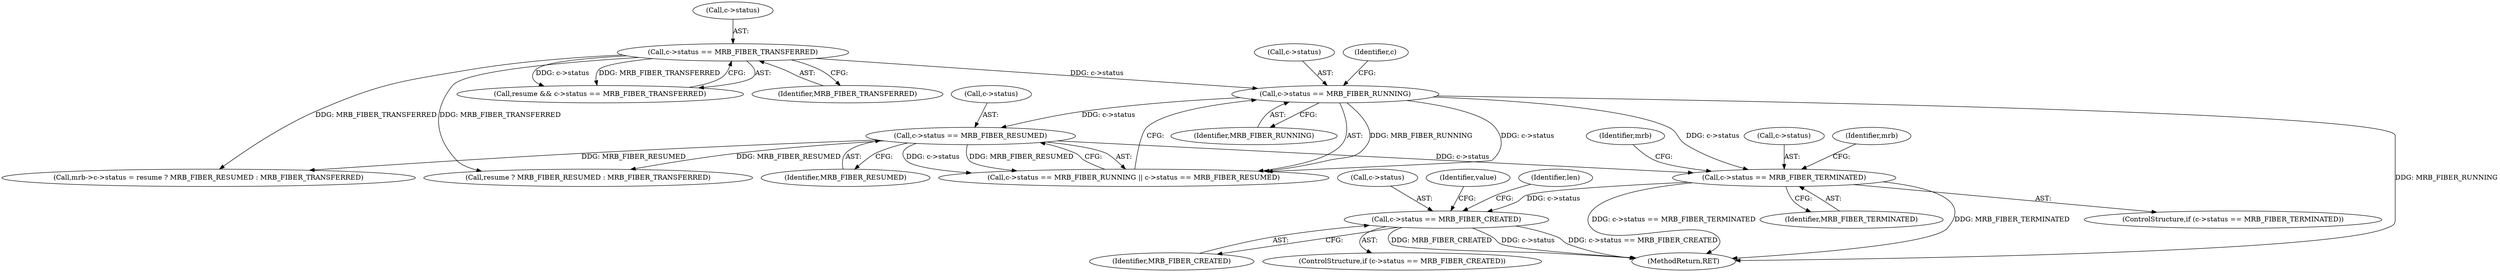 digraph "0_mruby_778500563a9f7ceba996937dc886bd8cde29b42b@pointer" {
"1000195" [label="(Call,c->status == MRB_FIBER_CREATED)"];
"1000155" [label="(Call,c->status == MRB_FIBER_TERMINATED)"];
"1000139" [label="(Call,c->status == MRB_FIBER_RUNNING)"];
"1000127" [label="(Call,c->status == MRB_FIBER_TRANSFERRED)"];
"1000144" [label="(Call,c->status == MRB_FIBER_RESUMED)"];
"1000125" [label="(Call,resume && c->status == MRB_FIBER_TRANSFERRED)"];
"1000138" [label="(Call,c->status == MRB_FIBER_RUNNING || c->status == MRB_FIBER_RESUMED)"];
"1000165" [label="(Call,mrb->c->status = resume ? MRB_FIBER_RESUMED : MRB_FIBER_TRANSFERRED)"];
"1000159" [label="(Identifier,MRB_FIBER_TERMINATED)"];
"1000155" [label="(Call,c->status == MRB_FIBER_TERMINATED)"];
"1000195" [label="(Call,c->status == MRB_FIBER_CREATED)"];
"1000194" [label="(ControlStructure,if (c->status == MRB_FIBER_CREATED))"];
"1000156" [label="(Call,c->status)"];
"1000316" [label="(MethodReturn,RET)"];
"1000146" [label="(Identifier,c)"];
"1000272" [label="(Identifier,value)"];
"1000144" [label="(Call,c->status == MRB_FIBER_RESUMED)"];
"1000127" [label="(Call,c->status == MRB_FIBER_TRANSFERRED)"];
"1000145" [label="(Call,c->status)"];
"1000154" [label="(ControlStructure,if (c->status == MRB_FIBER_TERMINATED))"];
"1000205" [label="(Identifier,len)"];
"1000199" [label="(Identifier,MRB_FIBER_CREATED)"];
"1000162" [label="(Identifier,mrb)"];
"1000148" [label="(Identifier,MRB_FIBER_RESUMED)"];
"1000140" [label="(Call,c->status)"];
"1000143" [label="(Identifier,MRB_FIBER_RUNNING)"];
"1000139" [label="(Call,c->status == MRB_FIBER_RUNNING)"];
"1000128" [label="(Call,c->status)"];
"1000171" [label="(Call,resume ? MRB_FIBER_RESUMED : MRB_FIBER_TRANSFERRED)"];
"1000168" [label="(Identifier,mrb)"];
"1000131" [label="(Identifier,MRB_FIBER_TRANSFERRED)"];
"1000196" [label="(Call,c->status)"];
"1000195" -> "1000194"  [label="AST: "];
"1000195" -> "1000199"  [label="CFG: "];
"1000196" -> "1000195"  [label="AST: "];
"1000199" -> "1000195"  [label="AST: "];
"1000205" -> "1000195"  [label="CFG: "];
"1000272" -> "1000195"  [label="CFG: "];
"1000195" -> "1000316"  [label="DDG: c->status == MRB_FIBER_CREATED"];
"1000195" -> "1000316"  [label="DDG: MRB_FIBER_CREATED"];
"1000195" -> "1000316"  [label="DDG: c->status"];
"1000155" -> "1000195"  [label="DDG: c->status"];
"1000155" -> "1000154"  [label="AST: "];
"1000155" -> "1000159"  [label="CFG: "];
"1000156" -> "1000155"  [label="AST: "];
"1000159" -> "1000155"  [label="AST: "];
"1000162" -> "1000155"  [label="CFG: "];
"1000168" -> "1000155"  [label="CFG: "];
"1000155" -> "1000316"  [label="DDG: MRB_FIBER_TERMINATED"];
"1000155" -> "1000316"  [label="DDG: c->status == MRB_FIBER_TERMINATED"];
"1000139" -> "1000155"  [label="DDG: c->status"];
"1000144" -> "1000155"  [label="DDG: c->status"];
"1000139" -> "1000138"  [label="AST: "];
"1000139" -> "1000143"  [label="CFG: "];
"1000140" -> "1000139"  [label="AST: "];
"1000143" -> "1000139"  [label="AST: "];
"1000146" -> "1000139"  [label="CFG: "];
"1000138" -> "1000139"  [label="CFG: "];
"1000139" -> "1000316"  [label="DDG: MRB_FIBER_RUNNING"];
"1000139" -> "1000138"  [label="DDG: c->status"];
"1000139" -> "1000138"  [label="DDG: MRB_FIBER_RUNNING"];
"1000127" -> "1000139"  [label="DDG: c->status"];
"1000139" -> "1000144"  [label="DDG: c->status"];
"1000127" -> "1000125"  [label="AST: "];
"1000127" -> "1000131"  [label="CFG: "];
"1000128" -> "1000127"  [label="AST: "];
"1000131" -> "1000127"  [label="AST: "];
"1000125" -> "1000127"  [label="CFG: "];
"1000127" -> "1000125"  [label="DDG: c->status"];
"1000127" -> "1000125"  [label="DDG: MRB_FIBER_TRANSFERRED"];
"1000127" -> "1000165"  [label="DDG: MRB_FIBER_TRANSFERRED"];
"1000127" -> "1000171"  [label="DDG: MRB_FIBER_TRANSFERRED"];
"1000144" -> "1000138"  [label="AST: "];
"1000144" -> "1000148"  [label="CFG: "];
"1000145" -> "1000144"  [label="AST: "];
"1000148" -> "1000144"  [label="AST: "];
"1000138" -> "1000144"  [label="CFG: "];
"1000144" -> "1000138"  [label="DDG: c->status"];
"1000144" -> "1000138"  [label="DDG: MRB_FIBER_RESUMED"];
"1000144" -> "1000165"  [label="DDG: MRB_FIBER_RESUMED"];
"1000144" -> "1000171"  [label="DDG: MRB_FIBER_RESUMED"];
}
